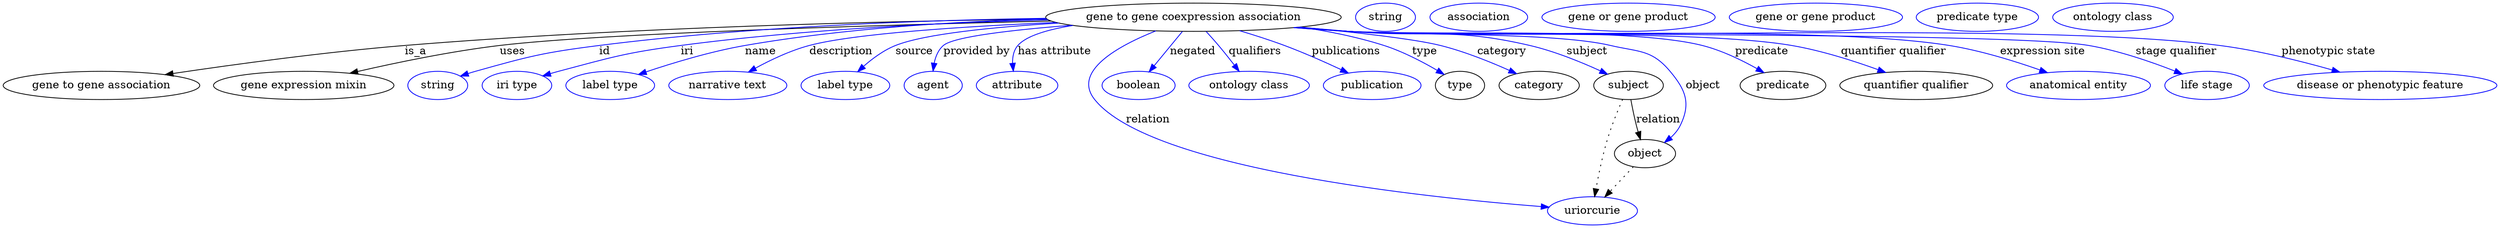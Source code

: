 digraph {
	graph [bb="0,0,2603.2,283"];
	node [label="\N"];
	"gene to gene coexpression association"	 [height=0.5,
		label="gene to gene coexpression association",
		pos="1243.8,265",
		width=4.0441];
	"gene to gene association"	 [height=0.5,
		pos="96.841,178",
		width=2.69];
	"gene to gene coexpression association" -> "gene to gene association"	 [label=is_a,
		lp="422.84,221.5",
		pos="e,163.21,191.15 1102,260.81 900.54,254.52 541.4,241.99 411.84,229 329.82,220.78 236.74,204.88 173.15,193.02"];
	"gene expression mixin"	 [height=0.5,
		pos="302.84,178",
		width=2.5276];
	"gene to gene coexpression association" -> "gene expression mixin"	 [label=uses,
		lp="524.84,221.5",
		pos="e,353.24,193.08 1101.3,261.18 921.49,255.81 622.4,244.86 512.84,229 461.62,221.59 404.63,207.36 362.95,195.81"];
	id	 [color=blue,
		height=0.5,
		label=string,
		pos="442.84,178",
		width=0.84854];
	"gene to gene coexpression association" -> id	 [color=blue,
		label=id,
		lp="623.34,221.5",
		pos="e,466.67,189.58 1103.8,259.92 948.53,253.76 708.07,242.51 617.84,229 556.76,219.86 541.25,216.09 482.84,196 480.59,195.23 478.3,\
194.37 476,193.47",
		style=solid];
	iri	 [color=blue,
		height=0.5,
		label="iri type",
		pos="527.84,178",
		width=1.011];
	"gene to gene coexpression association" -> iri	 [color=blue,
		label=iri,
		lp="708.34,221.5",
		pos="e,555.87,189.59 1106.9,258.81 972.45,252.21 776.91,241.06 701.84,229 643.84,219.68 629.74,214.07 573.84,196 571.09,195.11 568.26,\
194.14 565.43,193.13",
		style=solid];
	name	 [color=blue,
		height=0.5,
		label="label type",
		pos="627.84,178",
		width=1.2638];
	"gene to gene coexpression association" -> name	 [color=blue,
		label=name,
		lp="786.34,221.5",
		pos="e,658.12,191.47 1107.4,258.65 990.93,252.49 832.77,242.15 770.84,229 734.98,221.38 695.87,206.99 667.63,195.43",
		style=solid];
	description	 [color=blue,
		height=0.5,
		label="narrative text",
		pos="748.84,178",
		width=1.6068];
	"gene to gene coexpression association" -> description	 [color=blue,
		label=description,
		lp="870.34,221.5",
		pos="e,771.92,194.57 1106.6,258.91 1009.4,253.44 888.15,243.94 839.84,229 818.96,222.55 797.55,210.85 780.75,200.28",
		style=solid];
	source	 [color=blue,
		height=0.5,
		label="label type",
		pos="869.84,178",
		width=1.2638];
	"gene to gene coexpression association" -> source	 [color=blue,
		label=source,
		lp="944.84,221.5",
		pos="e,883.9,195.24 1110,257.91 1038.7,252.54 959.25,243.53 926.84,229 913.32,222.94 900.76,212.48 890.89,202.6",
		style=solid];
	"provided by"	 [color=blue,
		height=0.5,
		label=agent,
		pos="962.84,178",
		width=0.83048];
	"gene to gene coexpression association" -> "provided by"	 [color=blue,
		label="provided by",
		lp="1008.8,221.5",
		pos="e,962.65,196.16 1122.8,254.94 1057.2,248.41 987.33,239.22 975.84,229 969.34,223.21 965.88,214.67 964.09,206.22",
		style=solid];
	"has attribute"	 [color=blue,
		height=0.5,
		label=attribute,
		pos="1050.8,178",
		width=1.1193];
	"gene to gene coexpression association" -> "has attribute"	 [color=blue,
		label="has attribute",
		lp="1085.3,221.5",
		pos="e,1046,196.03 1123.9,254.78 1091.4,249.42 1062.3,241.29 1051.8,229 1046.5,222.73 1044.9,214.3 1045.1,206.1",
		style=solid];
	relation	 [color=blue,
		height=0.5,
		label=uriorcurie,
		pos="1668.8,18",
		width=1.2638];
	"gene to gene coexpression association" -> relation	 [color=blue,
		label=relation,
		lp="1198.8,134.5",
		pos="e,1625,22.954 1203.7,247.66 1163.7,227.93 1111.7,194 1137.8,160 1196.4,83.708 1492,39.518 1615,24.179",
		style=solid];
	negated	 [color=blue,
		height=0.5,
		label=boolean,
		pos="1184.8,178",
		width=1.0652];
	"gene to gene coexpression association" -> negated	 [color=blue,
		label=negated,
		lp="1240.3,221.5",
		pos="e,1196.6,195.41 1231.6,246.97 1223.2,234.56 1211.9,217.88 1202.5,204.03",
		style=solid];
	qualifiers	 [color=blue,
		height=0.5,
		label="ontology class",
		pos="1302.8,178",
		width=1.7151];
	"gene to gene coexpression association" -> qualifiers	 [color=blue,
		label=qualifiers,
		lp="1303.8,221.5",
		pos="e,1290.8,195.71 1256.1,246.97 1264.4,234.64 1275.6,218.1 1285,204.3",
		style=solid];
	publications	 [color=blue,
		height=0.5,
		label=publication,
		pos="1432.8,178",
		width=1.3902];
	"gene to gene coexpression association" -> publications	 [color=blue,
		label=publications,
		lp="1398.3,221.5",
		pos="e,1405,193.23 1289.1,247.89 1303.5,242.17 1319.5,235.57 1333.8,229 1354.8,219.46 1377.6,207.77 1396.1,198",
		style=solid];
	type	 [height=0.5,
		pos="1527.8,178",
		width=0.75];
	"gene to gene coexpression association" -> type	 [color=blue,
		label=type,
		lp="1479.8,221.5",
		pos="e,1508.6,191.07 1346.1,252.09 1375.6,246.7 1407.4,239.23 1435.8,229 1458.5,220.83 1482.3,207.53 1500,196.56",
		style=solid];
	category	 [height=0.5,
		pos="1613.8,178",
		width=1.1374];
	"gene to gene coexpression association" -> category	 [color=blue,
		label=category,
		lp="1559.3,221.5",
		pos="e,1587.4,191.85 1350.1,252.68 1406.1,245.61 1468.7,236.65 1495.8,229 1524.5,220.91 1555.4,207.37 1578.4,196.28",
		style=solid];
	subject	 [height=0.5,
		pos="1708.8,178",
		width=0.99297];
	"gene to gene coexpression association" -> subject	 [color=blue,
		label=subject,
		lp="1651.3,221.5",
		pos="e,1683.9,191.05 1348.6,252.45 1365.1,250.57 1381.9,248.69 1397.8,247 1481.8,238.1 1505,249.5 1586.8,229 1617.7,221.27 1650.9,206.96 \
1674.9,195.46",
		style=solid];
	object	 [height=0.5,
		pos="1728.8,91",
		width=0.9027];
	"gene to gene coexpression association" -> object	 [color=blue,
		label=object,
		lp="1790.8,178",
		pos="e,1749.6,105.16 1346.9,252.21 1363.9,250.32 1381.4,248.5 1397.8,247 1520.7,235.84 1554.7,257.16 1674.8,229 1711.9,220.31 1729.2,\
224.96 1753.8,196 1774.1,172.25 1779.2,155.67 1766.8,127 1764.6,121.68 1761,116.77 1757.1,112.41",
		style=solid];
	predicate	 [height=0.5,
		pos="1875.8,178",
		width=1.1916];
	"gene to gene coexpression association" -> predicate	 [color=blue,
		label=predicate,
		lp="1850.8,221.5",
		pos="e,1856.7,194.14 1345.6,252.07 1363,250.15 1380.9,248.37 1397.8,247 1485.9,239.87 1710.6,255.4 1794.8,229 1814.2,222.94 1833.5,211.06 \
1848.4,200.3",
		style=solid];
	"quantifier qualifier"	 [height=0.5,
		pos="2013.8,178",
		width=2.1484];
	"gene to gene coexpression association" -> "quantifier qualifier"	 [color=blue,
		label="quantifier qualifier",
		lp="1981.3,221.5",
		pos="e,1980.3,194.27 1345.2,252 1362.7,250.08 1380.8,248.31 1397.8,247 1504.7,238.77 1774.8,250.35 1879.8,229 1911.3,222.6 1945.1,209.7 \
1970.9,198.47",
		style=solid];
	"expression site"	 [color=blue,
		height=0.5,
		label="anatomical entity",
		pos="2180.8,178",
		width=2.004];
	"gene to gene coexpression association" -> "expression site"	 [color=blue,
		label="expression site",
		lp="2130.3,221.5",
		pos="e,2145.9,193.86 1344.4,251.96 1362.2,250.02 1380.5,248.25 1397.8,247 1539.5,236.74 1897.2,255.03 2036.8,229 2071.2,222.59 2108.4,\
209.24 2136.4,197.8",
		style=solid];
	"stage qualifier"	 [color=blue,
		height=0.5,
		label="life stage",
		pos="2313.8,178",
		width=1.1916];
	"gene to gene coexpression association" -> "stage qualifier"	 [color=blue,
		label="stage qualifier",
		lp="2264.8,221.5",
		pos="e,2285.3,191.61 1344,251.93 1361.9,249.98 1380.4,248.22 1397.8,247 1570.1,234.96 2005.2,261.18 2174.8,229 2210.3,222.27 2248.7,207.58 \
2276.1,195.68",
		style=solid];
	"phenotypic state"	 [color=blue,
		height=0.5,
		label="disease or phenotypic feature",
		pos="2488.8,178",
		width=3.1775];
	"gene to gene coexpression association" -> "phenotypic state"	 [color=blue,
		label="phenotypic state",
		lp="2418.3,221.5",
		pos="e,2442.7,194.53 1343.9,251.88 1361.9,249.94 1380.4,248.19 1397.8,247 1599.6,233.24 2107.8,258.67 2307.8,229 2350.6,222.65 2397.6,\
209.21 2433,197.72",
		style=solid];
	association_type	 [color=blue,
		height=0.5,
		label=string,
		pos="1437.8,265",
		width=0.84854];
	association_category	 [color=blue,
		height=0.5,
		label=association,
		pos="1536.8,265",
		width=1.3902];
	subject -> relation	 [pos="e,1672.2,36.239 1702.9,159.97 1698.4,146.12 1692.3,126.47 1687.8,109 1682.5,88.088 1677.5,64.188 1674,46.13",
		style=dotted];
	subject -> object	 [label=relation,
		lp="1741.8,134.5",
		pos="e,1724.7,109 1713,159.97 1715.7,148.08 1719.4,132.25 1722.5,118.76"];
	"gene to gene association_subject"	 [color=blue,
		height=0.5,
		label="gene or gene product",
		pos="1689.8,265",
		width=2.3651];
	object -> relation	 [pos="e,1683,35.261 1715.2,74.435 1707.6,65.207 1698,53.528 1689.5,43.191",
		style=dotted];
	"gene to gene association_object"	 [color=blue,
		height=0.5,
		label="gene or gene product",
		pos="1877.8,265",
		width=2.3651];
	"gene to gene coexpression association_predicate"	 [color=blue,
		height=0.5,
		label="predicate type",
		pos="2041.8,265",
		width=1.679];
	"gene expression mixin_quantifier qualifier"	 [color=blue,
		height=0.5,
		label="ontology class",
		pos="2181.8,265",
		width=1.7151];
}
